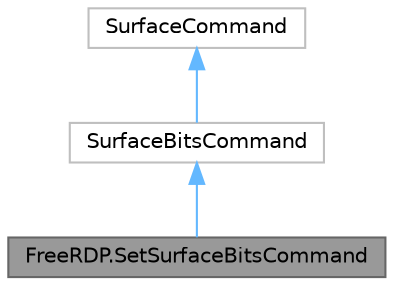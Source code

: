 digraph "FreeRDP.SetSurfaceBitsCommand"
{
 // LATEX_PDF_SIZE
  bgcolor="transparent";
  edge [fontname=Helvetica,fontsize=10,labelfontname=Helvetica,labelfontsize=10];
  node [fontname=Helvetica,fontsize=10,shape=box,height=0.2,width=0.4];
  Node1 [id="Node000001",label="FreeRDP.SetSurfaceBitsCommand",height=0.2,width=0.4,color="gray40", fillcolor="grey60", style="filled", fontcolor="black",tooltip=" "];
  Node2 -> Node1 [id="edge3_Node000001_Node000002",dir="back",color="steelblue1",style="solid",tooltip=" "];
  Node2 [id="Node000002",label="SurfaceBitsCommand",height=0.2,width=0.4,color="grey75", fillcolor="white", style="filled",URL="$class_free_r_d_p_1_1_surface_bits_command.html",tooltip=" "];
  Node3 -> Node2 [id="edge4_Node000002_Node000003",dir="back",color="steelblue1",style="solid",tooltip=" "];
  Node3 [id="Node000003",label="SurfaceCommand",height=0.2,width=0.4,color="grey75", fillcolor="white", style="filled",URL="$class_free_r_d_p_1_1_surface_command.html",tooltip=" "];
}
